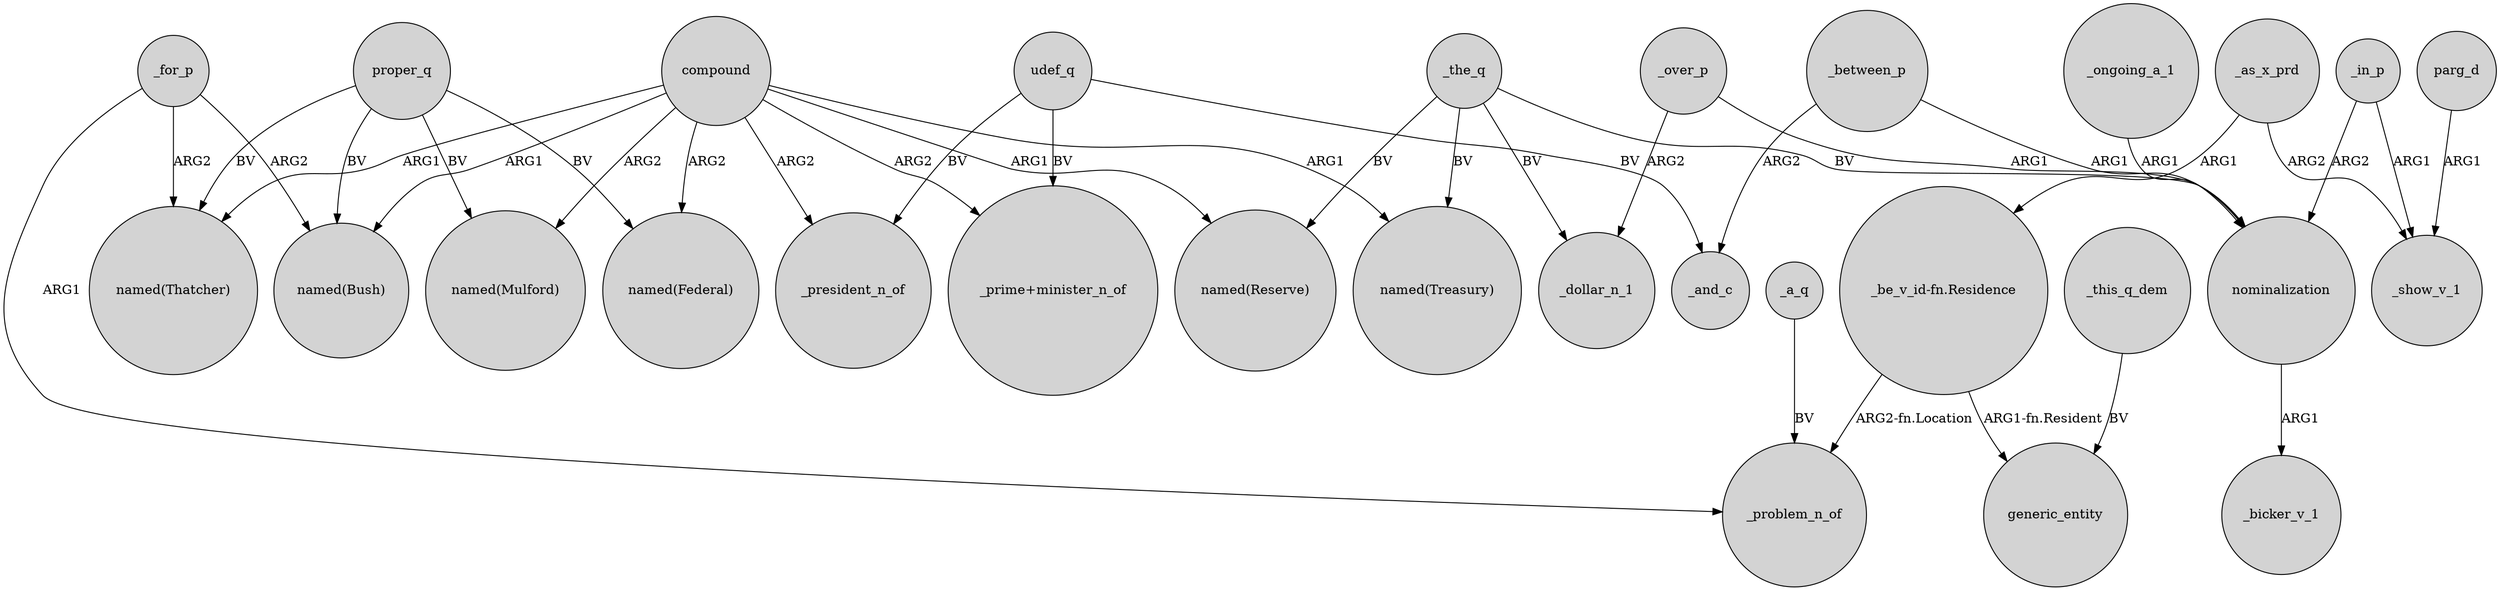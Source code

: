 digraph {
	node [shape=circle style=filled]
	_the_q -> "named(Reserve)" [label=BV]
	_the_q -> nominalization [label=BV]
	_for_p -> "named(Thatcher)" [label=ARG2]
	compound -> "_prime+minister_n_of" [label=ARG2]
	compound -> "named(Thatcher)" [label=ARG1]
	compound -> _president_n_of [label=ARG2]
	_over_p -> _dollar_n_1 [label=ARG2]
	compound -> "named(Mulford)" [label=ARG2]
	compound -> "named(Bush)" [label=ARG1]
	udef_q -> "_prime+minister_n_of" [label=BV]
	_in_p -> _show_v_1 [label=ARG1]
	compound -> "named(Federal)" [label=ARG2]
	_the_q -> _dollar_n_1 [label=BV]
	udef_q -> _and_c [label=BV]
	_over_p -> nominalization [label=ARG1]
	proper_q -> "named(Federal)" [label=BV]
	proper_q -> "named(Mulford)" [label=BV]
	proper_q -> "named(Bush)" [label=BV]
	_this_q_dem -> generic_entity [label=BV]
	nominalization -> _bicker_v_1 [label=ARG1]
	_as_x_prd -> "_be_v_id-fn.Residence" [label=ARG1]
	_ongoing_a_1 -> nominalization [label=ARG1]
	"_be_v_id-fn.Residence" -> _problem_n_of [label="ARG2-fn.Location"]
	parg_d -> _show_v_1 [label=ARG1]
	_between_p -> nominalization [label=ARG1]
	_a_q -> _problem_n_of [label=BV]
	_the_q -> "named(Treasury)" [label=BV]
	_for_p -> "named(Bush)" [label=ARG2]
	compound -> "named(Reserve)" [label=ARG1]
	compound -> "named(Treasury)" [label=ARG1]
	proper_q -> "named(Thatcher)" [label=BV]
	_as_x_prd -> _show_v_1 [label=ARG2]
	udef_q -> _president_n_of [label=BV]
	_in_p -> nominalization [label=ARG2]
	"_be_v_id-fn.Residence" -> generic_entity [label="ARG1-fn.Resident"]
	_for_p -> _problem_n_of [label=ARG1]
	_between_p -> _and_c [label=ARG2]
}
